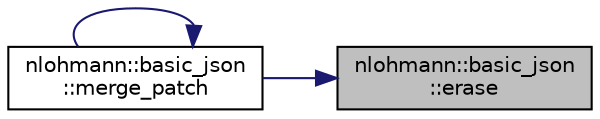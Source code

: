 digraph "nlohmann::basic_json::erase"
{
 // LATEX_PDF_SIZE
  edge [fontname="Helvetica",fontsize="10",labelfontname="Helvetica",labelfontsize="10"];
  node [fontname="Helvetica",fontsize="10",shape=record];
  rankdir="RL";
  Node1 [label="nlohmann::basic_json\l::erase",height=0.2,width=0.4,color="black", fillcolor="grey75", style="filled", fontcolor="black",tooltip="remove element given an iterator"];
  Node1 -> Node2 [dir="back",color="midnightblue",fontsize="10",style="solid",fontname="Helvetica"];
  Node2 [label="nlohmann::basic_json\l::merge_patch",height=0.2,width=0.4,color="black", fillcolor="white", style="filled",URL="$classnlohmann_1_1basic__json.html#a844a77cb154752d12118f10af26d54cb",tooltip="applies a JSON Merge Patch"];
  Node2 -> Node2 [dir="back",color="midnightblue",fontsize="10",style="solid",fontname="Helvetica"];
}
